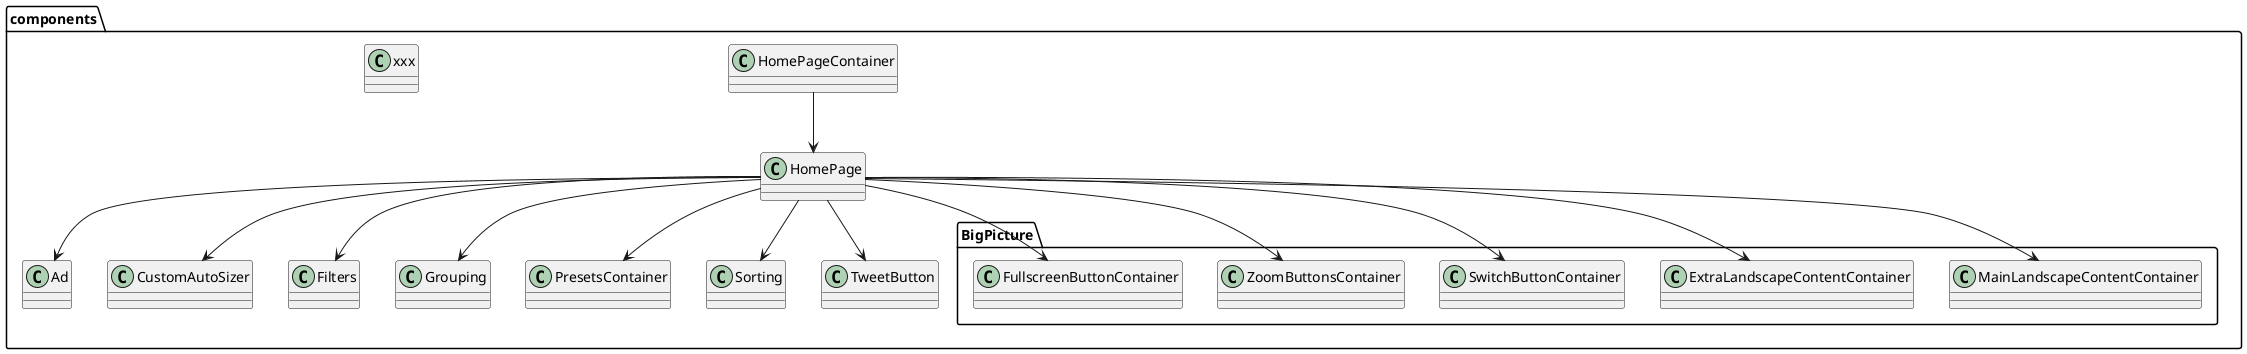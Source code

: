 @startuml R+V Anwendungslandschaft ./src/components 
package "components"  {
    class Ad
    class CustomAutoSizer
    class Filters
    class Grouping
    class HomePage
    class HomePageContainer
    class PresetsContainer
    class Sorting
    class TweetButton
    class xxx

    package "BigPicture" {
        class MainLandscapeContentContainer
        class ExtraLandscapeContentContainer
        class SwitchButtonContainer
        class ZoomButtonsContainer
        class FullscreenButtonContainer
    }

    HomePageContainer --> HomePage
    HomePage --> Ad
    HomePage --> CustomAutoSizer
    HomePage --> Filters
    HomePage --> Grouping
    HomePage --> PresetsContainer
    HomePage --> Sorting
    HomePage --> MainLandscapeContentContainer
    HomePage --> ExtraLandscapeContentContainer
    HomePage --> SwitchButtonContainer
    HomePage --> ZoomButtonsContainer
    HomePage --> FullscreenButtonContainer
    HomePage --> TweetButton
}

@enduml
